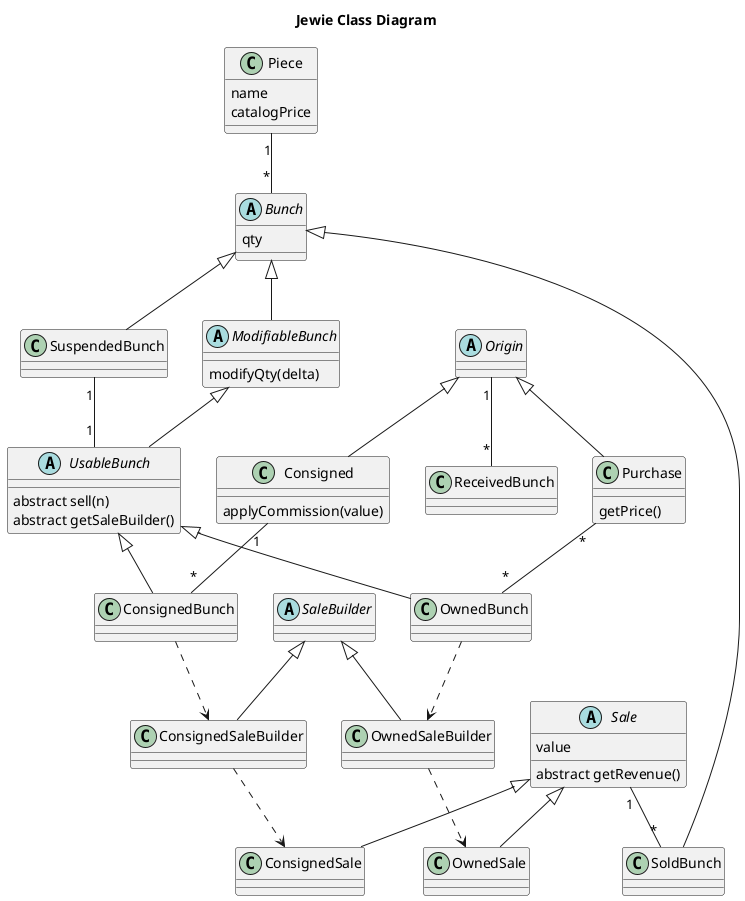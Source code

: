 @startuml

title Jewie Class Diagram

class Piece {
    name
    catalogPrice
}

abstract class Bunch {
    qty
}
class SoldBunch extends Bunch
abstract class ModifiableBunch extends Bunch {
    modifyQty(delta)
}
abstract class UsableBunch extends ModifiableBunch {
    abstract sell(n)
    abstract getSaleBuilder()
}
class SuspendedBunch extends Bunch
SuspendedBunch "1"--"1" UsableBunch

class OwnedBunch extends UsableBunch
class ConsignedBunch extends UsableBunch

abstract class Sale {
    value
    abstract getRevenue()
}
class OwnedSale extends Sale
class ConsignedSale extends Sale

abstract class SaleBuilder

abstract class Origin
class ReceivedBunch
class Consigned extends Origin {
    applyCommission(value)
}
class Purchase extends Origin {
    getPrice()
}

Piece "1"--"*" Bunch

SaleBuilder <|-- ConsignedSaleBuilder
SaleBuilder <|-- OwnedSaleBuilder

OwnedSaleBuilder ..> OwnedSale
ConsignedSaleBuilder ..> ConsignedSale
OwnedBunch ..> OwnedSaleBuilder
ConsignedBunch ..> ConsignedSaleBuilder

Consigned "1"--"*" ConsignedBunch
Purchase "*"--"*" OwnedBunch

Origin "1"--"*" ReceivedBunch

Sale "1"--"*" SoldBunch

@enduml

